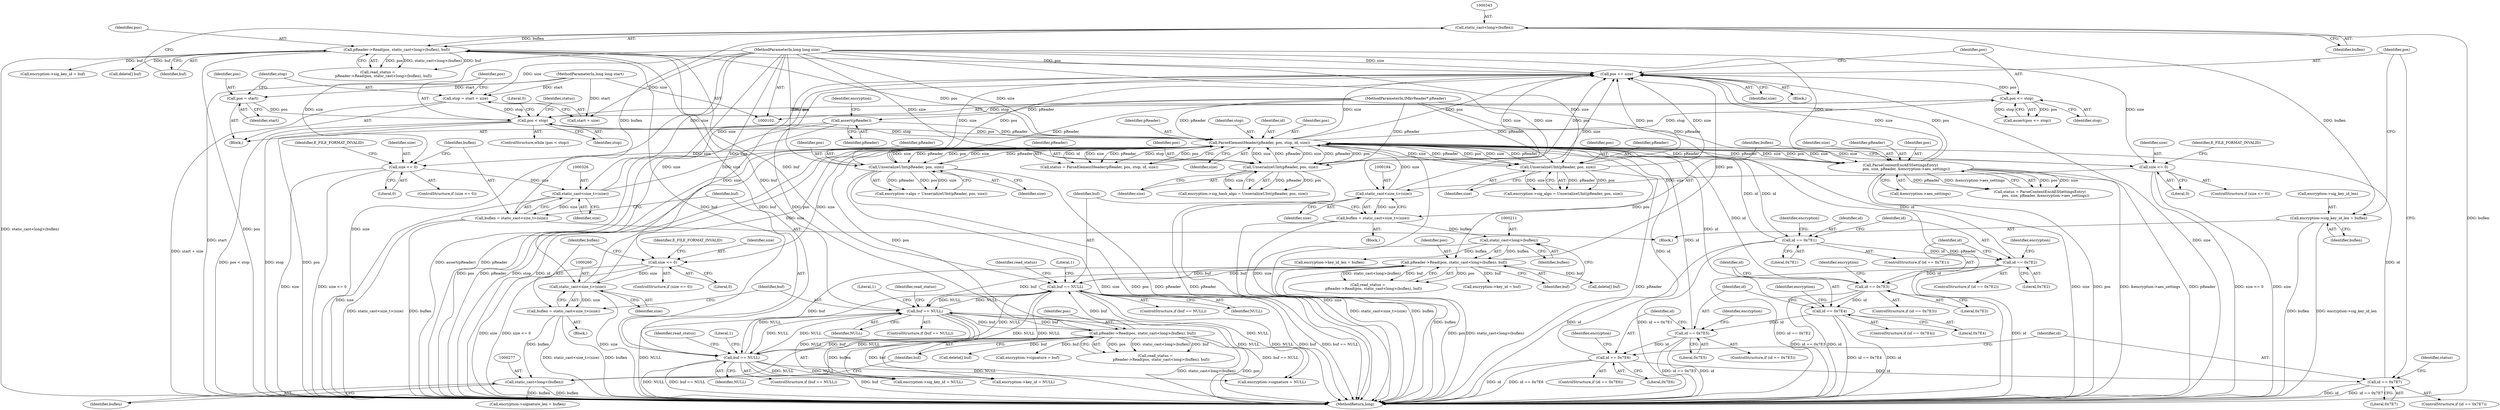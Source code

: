 digraph "0_Android_cc274e2abe8b2a6698a5c47d8aa4bb45f1f9538d_52@API" {
"1000358" [label="(Call,encryption->sig_key_id_len = buflen)"];
"1000342" [label="(Call,static_cast<long>(buflen))"];
"1000323" [label="(Call,buflen = static_cast<size_t>(size))"];
"1000325" [label="(Call,static_cast<size_t>(size))"];
"1000317" [label="(Call,size <= 0)"];
"1000132" [label="(Call,ParseElementHeader(pReader, pos, stop, id, size))"];
"1000153" [label="(Call,UnserializeUInt(pReader, pos, size))"];
"1000105" [label="(MethodParameterIn,IMkvReader* pReader)"];
"1000104" [label="(MethodParameterIn,long long size)"];
"1000373" [label="(Call,UnserializeUInt(pReader, pos, size))"];
"1000108" [label="(Call,assert(pReader))"];
"1000387" [label="(Call,UnserializeUInt(pReader, pos, size))"];
"1000400" [label="(Call,ParseContentEncAESSettingsEntry(\n          pos, size, pReader, &encryption->aes_settings))"];
"1000123" [label="(Call,pos < stop)"];
"1000113" [label="(Call,pos = start)"];
"1000103" [label="(MethodParameterIn,long long start)"];
"1000416" [label="(Call,pos <= stop)"];
"1000412" [label="(Call,pos += size)"];
"1000193" [label="(Call,static_cast<size_t>(size))"];
"1000185" [label="(Call,size <= 0)"];
"1000259" [label="(Call,static_cast<size_t>(size))"];
"1000251" [label="(Call,size <= 0)"];
"1000208" [label="(Call,pReader->Read(pos, static_cast<long>(buflen), buf))"];
"1000210" [label="(Call,static_cast<long>(buflen))"];
"1000191" [label="(Call,buflen = static_cast<size_t>(size))"];
"1000199" [label="(Call,buf == NULL)"];
"1000274" [label="(Call,pReader->Read(pos, static_cast<long>(buflen), buf))"];
"1000276" [label="(Call,static_cast<long>(buflen))"];
"1000257" [label="(Call,buflen = static_cast<size_t>(size))"];
"1000265" [label="(Call,buf == NULL)"];
"1000340" [label="(Call,pReader->Read(pos, static_cast<long>(buflen), buf))"];
"1000331" [label="(Call,buf == NULL)"];
"1000117" [label="(Call,stop = start + size)"];
"1000167" [label="(Call,id == 0x7E2)"];
"1000145" [label="(Call,id == 0x7E1)"];
"1000393" [label="(Call,id == 0x7E7)"];
"1000379" [label="(Call,id == 0x7E6)"];
"1000365" [label="(Call,id == 0x7E5)"];
"1000299" [label="(Call,id == 0x7E4)"];
"1000233" [label="(Call,id == 0x7E3)"];
"1000345" [label="(Identifier,buf)"];
"1000195" [label="(Identifier,size)"];
"1000204" [label="(Literal,1)"];
"1000104" [label="(MethodParameterIn,long long size)"];
"1000414" [label="(Identifier,size)"];
"1000340" [label="(Call,pReader->Read(pos, static_cast<long>(buflen), buf))"];
"1000276" [label="(Call,static_cast<long>(buflen))"];
"1000172" [label="(Identifier,encryption)"];
"1000113" [label="(Call,pos = start)"];
"1000132" [label="(Call,ParseElementHeader(pReader, pos, stop, id, size))"];
"1000270" [label="(Literal,1)"];
"1000130" [label="(Call,status = ParseElementHeader(pReader, pos, stop, id, size))"];
"1000103" [label="(MethodParameterIn,long long start)"];
"1000105" [label="(MethodParameterIn,IMkvReader* pReader)"];
"1000234" [label="(Identifier,id)"];
"1000251" [label="(Call,size <= 0)"];
"1000122" [label="(ControlStructure,while (pos < stop))"];
"1000131" [label="(Identifier,status)"];
"1000198" [label="(ControlStructure,if (buf == NULL))"];
"1000378" [label="(ControlStructure,if (id == 0x7E6))"];
"1000137" [label="(Identifier,size)"];
"1000417" [label="(Identifier,pos)"];
"1000388" [label="(Identifier,pReader)"];
"1000212" [label="(Identifier,buflen)"];
"1000253" [label="(Literal,0)"];
"1000403" [label="(Identifier,pReader)"];
"1000421" [label="(MethodReturn,long)"];
"1000321" [label="(Identifier,E_FILE_FORMAT_INVALID)"];
"1000226" [label="(Call,encryption->key_id_len = buflen)"];
"1000275" [label="(Identifier,pos)"];
"1000154" [label="(Identifier,pReader)"];
"1000387" [label="(Call,UnserializeUInt(pReader, pos, size))"];
"1000316" [label="(ControlStructure,if (size <= 0))"];
"1000367" [label="(Literal,0x7E5)"];
"1000240" [label="(Call,encryption->signature = NULL)"];
"1000331" [label="(Call,buf == NULL)"];
"1000207" [label="(Identifier,read_status)"];
"1000362" [label="(Identifier,buflen)"];
"1000279" [label="(Identifier,buf)"];
"1000193" [label="(Call,static_cast<size_t>(size))"];
"1000342" [label="(Call,static_cast<long>(buflen))"];
"1000126" [label="(Block,)"];
"1000151" [label="(Identifier,encryption)"];
"1000147" [label="(Literal,0x7E1)"];
"1000107" [label="(Block,)"];
"1000319" [label="(Literal,0)"];
"1000145" [label="(Call,id == 0x7E1)"];
"1000415" [label="(Call,assert(pos <= stop))"];
"1000359" [label="(Call,encryption->sig_key_id_len)"];
"1000146" [label="(Identifier,id)"];
"1000115" [label="(Identifier,start)"];
"1000401" [label="(Identifier,pos)"];
"1000168" [label="(Identifier,id)"];
"1000375" [label="(Identifier,pos)"];
"1000304" [label="(Identifier,encryption)"];
"1000156" [label="(Identifier,size)"];
"1000111" [label="(Identifier,encryption)"];
"1000133" [label="(Identifier,pReader)"];
"1000273" [label="(Identifier,read_status)"];
"1000149" [label="(Call,encryption->algo = UnserializeUInt(pReader, pos, size))"];
"1000267" [label="(Identifier,NULL)"];
"1000338" [label="(Call,read_status =\n          pReader->Read(pos, static_cast<long>(buflen), buf))"];
"1000374" [label="(Identifier,pReader)"];
"1000392" [label="(ControlStructure,if (id == 0x7E7))"];
"1000155" [label="(Identifier,pos)"];
"1000108" [label="(Call,assert(pReader))"];
"1000250" [label="(ControlStructure,if (size <= 0))"];
"1000125" [label="(Identifier,stop)"];
"1000191" [label="(Call,buflen = static_cast<size_t>(size))"];
"1000327" [label="(Identifier,size)"];
"1000332" [label="(Identifier,buf)"];
"1000192" [label="(Identifier,buflen)"];
"1000278" [label="(Identifier,buflen)"];
"1000333" [label="(Identifier,NULL)"];
"1000383" [label="(Call,encryption->sig_hash_algo = UnserializeUInt(pReader, pos, size))"];
"1000206" [label="(Call,read_status =\n          pReader->Read(pos, static_cast<long>(buflen), buf))"];
"1000318" [label="(Identifier,size)"];
"1000153" [label="(Call,UnserializeUInt(pReader, pos, size))"];
"1000236" [label="(Block,)"];
"1000187" [label="(Literal,0)"];
"1000124" [label="(Identifier,pos)"];
"1000233" [label="(Call,id == 0x7E3)"];
"1000418" [label="(Identifier,stop)"];
"1000292" [label="(Call,encryption->signature_len = buflen)"];
"1000232" [label="(ControlStructure,if (id == 0x7E3))"];
"1000274" [label="(Call,pReader->Read(pos, static_cast<long>(buflen), buf))"];
"1000358" [label="(Call,encryption->sig_key_id_len = buflen)"];
"1000380" [label="(Identifier,id)"];
"1000221" [label="(Call,encryption->key_id = buf)"];
"1000365" [label="(Call,id == 0x7E5)"];
"1000324" [label="(Identifier,buflen)"];
"1000266" [label="(Identifier,buf)"];
"1000371" [label="(Identifier,encryption)"];
"1000325" [label="(Call,static_cast<size_t>(size))"];
"1000235" [label="(Literal,0x7E3)"];
"1000238" [label="(Identifier,encryption)"];
"1000135" [label="(Identifier,stop)"];
"1000118" [label="(Identifier,stop)"];
"1000420" [label="(Literal,0)"];
"1000376" [label="(Identifier,size)"];
"1000209" [label="(Identifier,pos)"];
"1000261" [label="(Identifier,size)"];
"1000200" [label="(Identifier,buf)"];
"1000353" [label="(Call,encryption->sig_key_id = buf)"];
"1000136" [label="(Identifier,id)"];
"1000369" [label="(Call,encryption->sig_algo = UnserializeUInt(pReader, pos, size))"];
"1000119" [label="(Call,start + size)"];
"1000144" [label="(ControlStructure,if (id == 0x7E1))"];
"1000184" [label="(ControlStructure,if (size <= 0))"];
"1000264" [label="(ControlStructure,if (buf == NULL))"];
"1000117" [label="(Call,stop = start + size)"];
"1000398" [label="(Call,status = ParseContentEncAESSettingsEntry(\n          pos, size, pReader, &encryption->aes_settings))"];
"1000166" [label="(ControlStructure,if (id == 0x7E2))"];
"1000272" [label="(Call,read_status =\n          pReader->Read(pos, static_cast<long>(buflen), buf))"];
"1000341" [label="(Identifier,pos)"];
"1000339" [label="(Identifier,read_status)"];
"1000186" [label="(Identifier,size)"];
"1000389" [label="(Identifier,pos)"];
"1000170" [label="(Block,)"];
"1000300" [label="(Identifier,id)"];
"1000416" [label="(Call,pos <= stop)"];
"1000258" [label="(Identifier,buflen)"];
"1000306" [label="(Call,encryption->sig_key_id = NULL)"];
"1000379" [label="(Call,id == 0x7E6)"];
"1000283" [label="(Call,delete[] buf)"];
"1000301" [label="(Literal,0x7E4)"];
"1000208" [label="(Call,pReader->Read(pos, static_cast<long>(buflen), buf))"];
"1000381" [label="(Literal,0x7E6)"];
"1000349" [label="(Call,delete[] buf)"];
"1000413" [label="(Identifier,pos)"];
"1000185" [label="(Call,size <= 0)"];
"1000330" [label="(ControlStructure,if (buf == NULL))"];
"1000394" [label="(Identifier,id)"];
"1000393" [label="(Call,id == 0x7E7)"];
"1000317" [label="(Call,size <= 0)"];
"1000373" [label="(Call,UnserializeUInt(pReader, pos, size))"];
"1000114" [label="(Identifier,pos)"];
"1000255" [label="(Identifier,E_FILE_FORMAT_INVALID)"];
"1000336" [label="(Literal,1)"];
"1000201" [label="(Identifier,NULL)"];
"1000402" [label="(Identifier,size)"];
"1000399" [label="(Identifier,status)"];
"1000299" [label="(Call,id == 0x7E4)"];
"1000298" [label="(ControlStructure,if (id == 0x7E4))"];
"1000265" [label="(Call,buf == NULL)"];
"1000412" [label="(Call,pos += size)"];
"1000169" [label="(Literal,0x7E2)"];
"1000259" [label="(Call,static_cast<size_t>(size))"];
"1000395" [label="(Literal,0x7E7)"];
"1000199" [label="(Call,buf == NULL)"];
"1000404" [label="(Call,&encryption->aes_settings)"];
"1000323" [label="(Call,buflen = static_cast<size_t>(size))"];
"1000390" [label="(Identifier,size)"];
"1000174" [label="(Call,encryption->key_id = NULL)"];
"1000210" [label="(Call,static_cast<long>(buflen))"];
"1000344" [label="(Identifier,buflen)"];
"1000213" [label="(Identifier,buf)"];
"1000109" [label="(Identifier,pReader)"];
"1000252" [label="(Identifier,size)"];
"1000217" [label="(Call,delete[] buf)"];
"1000123" [label="(Call,pos < stop)"];
"1000302" [label="(Block,)"];
"1000366" [label="(Identifier,id)"];
"1000257" [label="(Call,buflen = static_cast<size_t>(size))"];
"1000189" [label="(Identifier,E_FILE_FORMAT_INVALID)"];
"1000385" [label="(Identifier,encryption)"];
"1000287" [label="(Call,encryption->signature = buf)"];
"1000167" [label="(Call,id == 0x7E2)"];
"1000400" [label="(Call,ParseContentEncAESSettingsEntry(\n          pos, size, pReader, &encryption->aes_settings))"];
"1000364" [label="(ControlStructure,if (id == 0x7E5))"];
"1000134" [label="(Identifier,pos)"];
"1000358" -> "1000302"  [label="AST: "];
"1000358" -> "1000362"  [label="CFG: "];
"1000359" -> "1000358"  [label="AST: "];
"1000362" -> "1000358"  [label="AST: "];
"1000413" -> "1000358"  [label="CFG: "];
"1000358" -> "1000421"  [label="DDG: buflen"];
"1000358" -> "1000421"  [label="DDG: encryption->sig_key_id_len"];
"1000342" -> "1000358"  [label="DDG: buflen"];
"1000342" -> "1000340"  [label="AST: "];
"1000342" -> "1000344"  [label="CFG: "];
"1000343" -> "1000342"  [label="AST: "];
"1000344" -> "1000342"  [label="AST: "];
"1000345" -> "1000342"  [label="CFG: "];
"1000342" -> "1000421"  [label="DDG: buflen"];
"1000342" -> "1000340"  [label="DDG: buflen"];
"1000323" -> "1000342"  [label="DDG: buflen"];
"1000323" -> "1000302"  [label="AST: "];
"1000323" -> "1000325"  [label="CFG: "];
"1000324" -> "1000323"  [label="AST: "];
"1000325" -> "1000323"  [label="AST: "];
"1000332" -> "1000323"  [label="CFG: "];
"1000323" -> "1000421"  [label="DDG: buflen"];
"1000323" -> "1000421"  [label="DDG: static_cast<size_t>(size)"];
"1000325" -> "1000323"  [label="DDG: size"];
"1000325" -> "1000327"  [label="CFG: "];
"1000326" -> "1000325"  [label="AST: "];
"1000327" -> "1000325"  [label="AST: "];
"1000325" -> "1000421"  [label="DDG: size"];
"1000325" -> "1000132"  [label="DDG: size"];
"1000317" -> "1000325"  [label="DDG: size"];
"1000104" -> "1000325"  [label="DDG: size"];
"1000325" -> "1000412"  [label="DDG: size"];
"1000317" -> "1000316"  [label="AST: "];
"1000317" -> "1000319"  [label="CFG: "];
"1000318" -> "1000317"  [label="AST: "];
"1000319" -> "1000317"  [label="AST: "];
"1000321" -> "1000317"  [label="CFG: "];
"1000324" -> "1000317"  [label="CFG: "];
"1000317" -> "1000421"  [label="DDG: size"];
"1000317" -> "1000421"  [label="DDG: size <= 0"];
"1000132" -> "1000317"  [label="DDG: size"];
"1000104" -> "1000317"  [label="DDG: size"];
"1000132" -> "1000130"  [label="AST: "];
"1000132" -> "1000137"  [label="CFG: "];
"1000133" -> "1000132"  [label="AST: "];
"1000134" -> "1000132"  [label="AST: "];
"1000135" -> "1000132"  [label="AST: "];
"1000136" -> "1000132"  [label="AST: "];
"1000137" -> "1000132"  [label="AST: "];
"1000130" -> "1000132"  [label="CFG: "];
"1000132" -> "1000421"  [label="DDG: pos"];
"1000132" -> "1000421"  [label="DDG: pReader"];
"1000132" -> "1000421"  [label="DDG: stop"];
"1000132" -> "1000421"  [label="DDG: id"];
"1000132" -> "1000421"  [label="DDG: size"];
"1000132" -> "1000130"  [label="DDG: id"];
"1000132" -> "1000130"  [label="DDG: size"];
"1000132" -> "1000130"  [label="DDG: pReader"];
"1000132" -> "1000130"  [label="DDG: stop"];
"1000132" -> "1000130"  [label="DDG: pos"];
"1000153" -> "1000132"  [label="DDG: pReader"];
"1000153" -> "1000132"  [label="DDG: size"];
"1000373" -> "1000132"  [label="DDG: pReader"];
"1000373" -> "1000132"  [label="DDG: size"];
"1000108" -> "1000132"  [label="DDG: pReader"];
"1000387" -> "1000132"  [label="DDG: pReader"];
"1000387" -> "1000132"  [label="DDG: size"];
"1000400" -> "1000132"  [label="DDG: pReader"];
"1000400" -> "1000132"  [label="DDG: size"];
"1000105" -> "1000132"  [label="DDG: pReader"];
"1000123" -> "1000132"  [label="DDG: pos"];
"1000123" -> "1000132"  [label="DDG: stop"];
"1000167" -> "1000132"  [label="DDG: id"];
"1000393" -> "1000132"  [label="DDG: id"];
"1000379" -> "1000132"  [label="DDG: id"];
"1000233" -> "1000132"  [label="DDG: id"];
"1000145" -> "1000132"  [label="DDG: id"];
"1000365" -> "1000132"  [label="DDG: id"];
"1000299" -> "1000132"  [label="DDG: id"];
"1000104" -> "1000132"  [label="DDG: size"];
"1000193" -> "1000132"  [label="DDG: size"];
"1000259" -> "1000132"  [label="DDG: size"];
"1000132" -> "1000145"  [label="DDG: id"];
"1000132" -> "1000153"  [label="DDG: pReader"];
"1000132" -> "1000153"  [label="DDG: pos"];
"1000132" -> "1000153"  [label="DDG: size"];
"1000132" -> "1000185"  [label="DDG: size"];
"1000132" -> "1000208"  [label="DDG: pos"];
"1000132" -> "1000251"  [label="DDG: size"];
"1000132" -> "1000274"  [label="DDG: pos"];
"1000132" -> "1000340"  [label="DDG: pos"];
"1000132" -> "1000373"  [label="DDG: pReader"];
"1000132" -> "1000373"  [label="DDG: pos"];
"1000132" -> "1000373"  [label="DDG: size"];
"1000132" -> "1000387"  [label="DDG: pReader"];
"1000132" -> "1000387"  [label="DDG: pos"];
"1000132" -> "1000387"  [label="DDG: size"];
"1000132" -> "1000400"  [label="DDG: pos"];
"1000132" -> "1000400"  [label="DDG: size"];
"1000132" -> "1000400"  [label="DDG: pReader"];
"1000132" -> "1000412"  [label="DDG: size"];
"1000132" -> "1000412"  [label="DDG: pos"];
"1000132" -> "1000416"  [label="DDG: stop"];
"1000153" -> "1000149"  [label="AST: "];
"1000153" -> "1000156"  [label="CFG: "];
"1000154" -> "1000153"  [label="AST: "];
"1000155" -> "1000153"  [label="AST: "];
"1000156" -> "1000153"  [label="AST: "];
"1000149" -> "1000153"  [label="CFG: "];
"1000153" -> "1000421"  [label="DDG: pos"];
"1000153" -> "1000421"  [label="DDG: pReader"];
"1000153" -> "1000421"  [label="DDG: size"];
"1000153" -> "1000149"  [label="DDG: pReader"];
"1000153" -> "1000149"  [label="DDG: pos"];
"1000153" -> "1000149"  [label="DDG: size"];
"1000105" -> "1000153"  [label="DDG: pReader"];
"1000104" -> "1000153"  [label="DDG: size"];
"1000153" -> "1000412"  [label="DDG: size"];
"1000153" -> "1000412"  [label="DDG: pos"];
"1000105" -> "1000102"  [label="AST: "];
"1000105" -> "1000421"  [label="DDG: pReader"];
"1000105" -> "1000108"  [label="DDG: pReader"];
"1000105" -> "1000373"  [label="DDG: pReader"];
"1000105" -> "1000387"  [label="DDG: pReader"];
"1000105" -> "1000400"  [label="DDG: pReader"];
"1000104" -> "1000102"  [label="AST: "];
"1000104" -> "1000421"  [label="DDG: size"];
"1000104" -> "1000117"  [label="DDG: size"];
"1000104" -> "1000119"  [label="DDG: size"];
"1000104" -> "1000185"  [label="DDG: size"];
"1000104" -> "1000193"  [label="DDG: size"];
"1000104" -> "1000251"  [label="DDG: size"];
"1000104" -> "1000259"  [label="DDG: size"];
"1000104" -> "1000373"  [label="DDG: size"];
"1000104" -> "1000387"  [label="DDG: size"];
"1000104" -> "1000400"  [label="DDG: size"];
"1000104" -> "1000412"  [label="DDG: size"];
"1000373" -> "1000369"  [label="AST: "];
"1000373" -> "1000376"  [label="CFG: "];
"1000374" -> "1000373"  [label="AST: "];
"1000375" -> "1000373"  [label="AST: "];
"1000376" -> "1000373"  [label="AST: "];
"1000369" -> "1000373"  [label="CFG: "];
"1000373" -> "1000421"  [label="DDG: pReader"];
"1000373" -> "1000369"  [label="DDG: pReader"];
"1000373" -> "1000369"  [label="DDG: pos"];
"1000373" -> "1000369"  [label="DDG: size"];
"1000373" -> "1000412"  [label="DDG: size"];
"1000373" -> "1000412"  [label="DDG: pos"];
"1000108" -> "1000107"  [label="AST: "];
"1000108" -> "1000109"  [label="CFG: "];
"1000109" -> "1000108"  [label="AST: "];
"1000111" -> "1000108"  [label="CFG: "];
"1000108" -> "1000421"  [label="DDG: assert(pReader)"];
"1000108" -> "1000421"  [label="DDG: pReader"];
"1000387" -> "1000383"  [label="AST: "];
"1000387" -> "1000390"  [label="CFG: "];
"1000388" -> "1000387"  [label="AST: "];
"1000389" -> "1000387"  [label="AST: "];
"1000390" -> "1000387"  [label="AST: "];
"1000383" -> "1000387"  [label="CFG: "];
"1000387" -> "1000421"  [label="DDG: pReader"];
"1000387" -> "1000383"  [label="DDG: pReader"];
"1000387" -> "1000383"  [label="DDG: pos"];
"1000387" -> "1000383"  [label="DDG: size"];
"1000387" -> "1000412"  [label="DDG: size"];
"1000387" -> "1000412"  [label="DDG: pos"];
"1000400" -> "1000398"  [label="AST: "];
"1000400" -> "1000404"  [label="CFG: "];
"1000401" -> "1000400"  [label="AST: "];
"1000402" -> "1000400"  [label="AST: "];
"1000403" -> "1000400"  [label="AST: "];
"1000404" -> "1000400"  [label="AST: "];
"1000398" -> "1000400"  [label="CFG: "];
"1000400" -> "1000421"  [label="DDG: pos"];
"1000400" -> "1000421"  [label="DDG: &encryption->aes_settings"];
"1000400" -> "1000421"  [label="DDG: size"];
"1000400" -> "1000421"  [label="DDG: pReader"];
"1000400" -> "1000398"  [label="DDG: pos"];
"1000400" -> "1000398"  [label="DDG: size"];
"1000400" -> "1000398"  [label="DDG: pReader"];
"1000400" -> "1000398"  [label="DDG: &encryption->aes_settings"];
"1000400" -> "1000412"  [label="DDG: size"];
"1000400" -> "1000412"  [label="DDG: pos"];
"1000123" -> "1000122"  [label="AST: "];
"1000123" -> "1000125"  [label="CFG: "];
"1000124" -> "1000123"  [label="AST: "];
"1000125" -> "1000123"  [label="AST: "];
"1000131" -> "1000123"  [label="CFG: "];
"1000420" -> "1000123"  [label="CFG: "];
"1000123" -> "1000421"  [label="DDG: stop"];
"1000123" -> "1000421"  [label="DDG: pos < stop"];
"1000123" -> "1000421"  [label="DDG: pos"];
"1000113" -> "1000123"  [label="DDG: pos"];
"1000416" -> "1000123"  [label="DDG: pos"];
"1000416" -> "1000123"  [label="DDG: stop"];
"1000117" -> "1000123"  [label="DDG: stop"];
"1000113" -> "1000107"  [label="AST: "];
"1000113" -> "1000115"  [label="CFG: "];
"1000114" -> "1000113"  [label="AST: "];
"1000115" -> "1000113"  [label="AST: "];
"1000118" -> "1000113"  [label="CFG: "];
"1000103" -> "1000113"  [label="DDG: start"];
"1000103" -> "1000102"  [label="AST: "];
"1000103" -> "1000421"  [label="DDG: start"];
"1000103" -> "1000117"  [label="DDG: start"];
"1000103" -> "1000119"  [label="DDG: start"];
"1000416" -> "1000415"  [label="AST: "];
"1000416" -> "1000418"  [label="CFG: "];
"1000417" -> "1000416"  [label="AST: "];
"1000418" -> "1000416"  [label="AST: "];
"1000415" -> "1000416"  [label="CFG: "];
"1000416" -> "1000415"  [label="DDG: pos"];
"1000416" -> "1000415"  [label="DDG: stop"];
"1000412" -> "1000416"  [label="DDG: pos"];
"1000412" -> "1000126"  [label="AST: "];
"1000412" -> "1000414"  [label="CFG: "];
"1000413" -> "1000412"  [label="AST: "];
"1000414" -> "1000412"  [label="AST: "];
"1000417" -> "1000412"  [label="CFG: "];
"1000412" -> "1000421"  [label="DDG: size"];
"1000193" -> "1000412"  [label="DDG: size"];
"1000259" -> "1000412"  [label="DDG: size"];
"1000208" -> "1000412"  [label="DDG: pos"];
"1000274" -> "1000412"  [label="DDG: pos"];
"1000340" -> "1000412"  [label="DDG: pos"];
"1000193" -> "1000191"  [label="AST: "];
"1000193" -> "1000195"  [label="CFG: "];
"1000194" -> "1000193"  [label="AST: "];
"1000195" -> "1000193"  [label="AST: "];
"1000191" -> "1000193"  [label="CFG: "];
"1000193" -> "1000421"  [label="DDG: size"];
"1000193" -> "1000191"  [label="DDG: size"];
"1000185" -> "1000193"  [label="DDG: size"];
"1000185" -> "1000184"  [label="AST: "];
"1000185" -> "1000187"  [label="CFG: "];
"1000186" -> "1000185"  [label="AST: "];
"1000187" -> "1000185"  [label="AST: "];
"1000189" -> "1000185"  [label="CFG: "];
"1000192" -> "1000185"  [label="CFG: "];
"1000185" -> "1000421"  [label="DDG: size <= 0"];
"1000185" -> "1000421"  [label="DDG: size"];
"1000259" -> "1000257"  [label="AST: "];
"1000259" -> "1000261"  [label="CFG: "];
"1000260" -> "1000259"  [label="AST: "];
"1000261" -> "1000259"  [label="AST: "];
"1000257" -> "1000259"  [label="CFG: "];
"1000259" -> "1000421"  [label="DDG: size"];
"1000259" -> "1000257"  [label="DDG: size"];
"1000251" -> "1000259"  [label="DDG: size"];
"1000251" -> "1000250"  [label="AST: "];
"1000251" -> "1000253"  [label="CFG: "];
"1000252" -> "1000251"  [label="AST: "];
"1000253" -> "1000251"  [label="AST: "];
"1000255" -> "1000251"  [label="CFG: "];
"1000258" -> "1000251"  [label="CFG: "];
"1000251" -> "1000421"  [label="DDG: size <= 0"];
"1000251" -> "1000421"  [label="DDG: size"];
"1000208" -> "1000206"  [label="AST: "];
"1000208" -> "1000213"  [label="CFG: "];
"1000209" -> "1000208"  [label="AST: "];
"1000210" -> "1000208"  [label="AST: "];
"1000213" -> "1000208"  [label="AST: "];
"1000206" -> "1000208"  [label="CFG: "];
"1000208" -> "1000421"  [label="DDG: pos"];
"1000208" -> "1000421"  [label="DDG: static_cast<long>(buflen)"];
"1000208" -> "1000199"  [label="DDG: buf"];
"1000208" -> "1000206"  [label="DDG: pos"];
"1000208" -> "1000206"  [label="DDG: static_cast<long>(buflen)"];
"1000208" -> "1000206"  [label="DDG: buf"];
"1000210" -> "1000208"  [label="DDG: buflen"];
"1000199" -> "1000208"  [label="DDG: buf"];
"1000208" -> "1000217"  [label="DDG: buf"];
"1000208" -> "1000221"  [label="DDG: buf"];
"1000208" -> "1000265"  [label="DDG: buf"];
"1000208" -> "1000331"  [label="DDG: buf"];
"1000210" -> "1000212"  [label="CFG: "];
"1000211" -> "1000210"  [label="AST: "];
"1000212" -> "1000210"  [label="AST: "];
"1000213" -> "1000210"  [label="CFG: "];
"1000210" -> "1000421"  [label="DDG: buflen"];
"1000191" -> "1000210"  [label="DDG: buflen"];
"1000210" -> "1000226"  [label="DDG: buflen"];
"1000191" -> "1000170"  [label="AST: "];
"1000192" -> "1000191"  [label="AST: "];
"1000200" -> "1000191"  [label="CFG: "];
"1000191" -> "1000421"  [label="DDG: static_cast<size_t>(size)"];
"1000191" -> "1000421"  [label="DDG: buflen"];
"1000199" -> "1000198"  [label="AST: "];
"1000199" -> "1000201"  [label="CFG: "];
"1000200" -> "1000199"  [label="AST: "];
"1000201" -> "1000199"  [label="AST: "];
"1000204" -> "1000199"  [label="CFG: "];
"1000207" -> "1000199"  [label="CFG: "];
"1000199" -> "1000421"  [label="DDG: NULL"];
"1000199" -> "1000421"  [label="DDG: buf"];
"1000199" -> "1000421"  [label="DDG: buf == NULL"];
"1000199" -> "1000174"  [label="DDG: NULL"];
"1000274" -> "1000199"  [label="DDG: buf"];
"1000340" -> "1000199"  [label="DDG: buf"];
"1000265" -> "1000199"  [label="DDG: NULL"];
"1000331" -> "1000199"  [label="DDG: NULL"];
"1000199" -> "1000240"  [label="DDG: NULL"];
"1000199" -> "1000265"  [label="DDG: NULL"];
"1000199" -> "1000306"  [label="DDG: NULL"];
"1000199" -> "1000331"  [label="DDG: NULL"];
"1000274" -> "1000272"  [label="AST: "];
"1000274" -> "1000279"  [label="CFG: "];
"1000275" -> "1000274"  [label="AST: "];
"1000276" -> "1000274"  [label="AST: "];
"1000279" -> "1000274"  [label="AST: "];
"1000272" -> "1000274"  [label="CFG: "];
"1000274" -> "1000421"  [label="DDG: pos"];
"1000274" -> "1000421"  [label="DDG: static_cast<long>(buflen)"];
"1000274" -> "1000265"  [label="DDG: buf"];
"1000274" -> "1000272"  [label="DDG: pos"];
"1000274" -> "1000272"  [label="DDG: static_cast<long>(buflen)"];
"1000274" -> "1000272"  [label="DDG: buf"];
"1000276" -> "1000274"  [label="DDG: buflen"];
"1000265" -> "1000274"  [label="DDG: buf"];
"1000274" -> "1000283"  [label="DDG: buf"];
"1000274" -> "1000287"  [label="DDG: buf"];
"1000274" -> "1000331"  [label="DDG: buf"];
"1000276" -> "1000278"  [label="CFG: "];
"1000277" -> "1000276"  [label="AST: "];
"1000278" -> "1000276"  [label="AST: "];
"1000279" -> "1000276"  [label="CFG: "];
"1000276" -> "1000421"  [label="DDG: buflen"];
"1000257" -> "1000276"  [label="DDG: buflen"];
"1000276" -> "1000292"  [label="DDG: buflen"];
"1000257" -> "1000236"  [label="AST: "];
"1000258" -> "1000257"  [label="AST: "];
"1000266" -> "1000257"  [label="CFG: "];
"1000257" -> "1000421"  [label="DDG: static_cast<size_t>(size)"];
"1000257" -> "1000421"  [label="DDG: buflen"];
"1000265" -> "1000264"  [label="AST: "];
"1000265" -> "1000267"  [label="CFG: "];
"1000266" -> "1000265"  [label="AST: "];
"1000267" -> "1000265"  [label="AST: "];
"1000270" -> "1000265"  [label="CFG: "];
"1000273" -> "1000265"  [label="CFG: "];
"1000265" -> "1000421"  [label="DDG: buf == NULL"];
"1000265" -> "1000421"  [label="DDG: NULL"];
"1000265" -> "1000421"  [label="DDG: buf"];
"1000265" -> "1000174"  [label="DDG: NULL"];
"1000265" -> "1000240"  [label="DDG: NULL"];
"1000340" -> "1000265"  [label="DDG: buf"];
"1000331" -> "1000265"  [label="DDG: NULL"];
"1000265" -> "1000306"  [label="DDG: NULL"];
"1000265" -> "1000331"  [label="DDG: NULL"];
"1000340" -> "1000338"  [label="AST: "];
"1000340" -> "1000345"  [label="CFG: "];
"1000341" -> "1000340"  [label="AST: "];
"1000345" -> "1000340"  [label="AST: "];
"1000338" -> "1000340"  [label="CFG: "];
"1000340" -> "1000421"  [label="DDG: static_cast<long>(buflen)"];
"1000340" -> "1000421"  [label="DDG: pos"];
"1000340" -> "1000331"  [label="DDG: buf"];
"1000340" -> "1000338"  [label="DDG: pos"];
"1000340" -> "1000338"  [label="DDG: static_cast<long>(buflen)"];
"1000340" -> "1000338"  [label="DDG: buf"];
"1000331" -> "1000340"  [label="DDG: buf"];
"1000340" -> "1000349"  [label="DDG: buf"];
"1000340" -> "1000353"  [label="DDG: buf"];
"1000331" -> "1000330"  [label="AST: "];
"1000331" -> "1000333"  [label="CFG: "];
"1000332" -> "1000331"  [label="AST: "];
"1000333" -> "1000331"  [label="AST: "];
"1000336" -> "1000331"  [label="CFG: "];
"1000339" -> "1000331"  [label="CFG: "];
"1000331" -> "1000421"  [label="DDG: buf == NULL"];
"1000331" -> "1000421"  [label="DDG: NULL"];
"1000331" -> "1000421"  [label="DDG: buf"];
"1000331" -> "1000174"  [label="DDG: NULL"];
"1000331" -> "1000240"  [label="DDG: NULL"];
"1000331" -> "1000306"  [label="DDG: NULL"];
"1000117" -> "1000107"  [label="AST: "];
"1000117" -> "1000119"  [label="CFG: "];
"1000118" -> "1000117"  [label="AST: "];
"1000119" -> "1000117"  [label="AST: "];
"1000124" -> "1000117"  [label="CFG: "];
"1000117" -> "1000421"  [label="DDG: start + size"];
"1000167" -> "1000166"  [label="AST: "];
"1000167" -> "1000169"  [label="CFG: "];
"1000168" -> "1000167"  [label="AST: "];
"1000169" -> "1000167"  [label="AST: "];
"1000172" -> "1000167"  [label="CFG: "];
"1000234" -> "1000167"  [label="CFG: "];
"1000167" -> "1000421"  [label="DDG: id"];
"1000167" -> "1000421"  [label="DDG: id == 0x7E2"];
"1000145" -> "1000167"  [label="DDG: id"];
"1000167" -> "1000233"  [label="DDG: id"];
"1000145" -> "1000144"  [label="AST: "];
"1000145" -> "1000147"  [label="CFG: "];
"1000146" -> "1000145"  [label="AST: "];
"1000147" -> "1000145"  [label="AST: "];
"1000151" -> "1000145"  [label="CFG: "];
"1000168" -> "1000145"  [label="CFG: "];
"1000145" -> "1000421"  [label="DDG: id == 0x7E1"];
"1000145" -> "1000421"  [label="DDG: id"];
"1000393" -> "1000392"  [label="AST: "];
"1000393" -> "1000395"  [label="CFG: "];
"1000394" -> "1000393"  [label="AST: "];
"1000395" -> "1000393"  [label="AST: "];
"1000399" -> "1000393"  [label="CFG: "];
"1000413" -> "1000393"  [label="CFG: "];
"1000393" -> "1000421"  [label="DDG: id"];
"1000393" -> "1000421"  [label="DDG: id == 0x7E7"];
"1000379" -> "1000393"  [label="DDG: id"];
"1000379" -> "1000378"  [label="AST: "];
"1000379" -> "1000381"  [label="CFG: "];
"1000380" -> "1000379"  [label="AST: "];
"1000381" -> "1000379"  [label="AST: "];
"1000385" -> "1000379"  [label="CFG: "];
"1000394" -> "1000379"  [label="CFG: "];
"1000379" -> "1000421"  [label="DDG: id"];
"1000379" -> "1000421"  [label="DDG: id == 0x7E6"];
"1000365" -> "1000379"  [label="DDG: id"];
"1000365" -> "1000364"  [label="AST: "];
"1000365" -> "1000367"  [label="CFG: "];
"1000366" -> "1000365"  [label="AST: "];
"1000367" -> "1000365"  [label="AST: "];
"1000371" -> "1000365"  [label="CFG: "];
"1000380" -> "1000365"  [label="CFG: "];
"1000365" -> "1000421"  [label="DDG: id == 0x7E5"];
"1000365" -> "1000421"  [label="DDG: id"];
"1000299" -> "1000365"  [label="DDG: id"];
"1000299" -> "1000298"  [label="AST: "];
"1000299" -> "1000301"  [label="CFG: "];
"1000300" -> "1000299"  [label="AST: "];
"1000301" -> "1000299"  [label="AST: "];
"1000304" -> "1000299"  [label="CFG: "];
"1000366" -> "1000299"  [label="CFG: "];
"1000299" -> "1000421"  [label="DDG: id == 0x7E4"];
"1000299" -> "1000421"  [label="DDG: id"];
"1000233" -> "1000299"  [label="DDG: id"];
"1000233" -> "1000232"  [label="AST: "];
"1000233" -> "1000235"  [label="CFG: "];
"1000234" -> "1000233"  [label="AST: "];
"1000235" -> "1000233"  [label="AST: "];
"1000238" -> "1000233"  [label="CFG: "];
"1000300" -> "1000233"  [label="CFG: "];
"1000233" -> "1000421"  [label="DDG: id == 0x7E3"];
"1000233" -> "1000421"  [label="DDG: id"];
}
